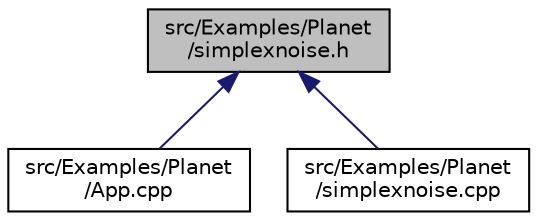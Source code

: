 digraph "src/Examples/Planet/simplexnoise.h"
{
  edge [fontname="Helvetica",fontsize="10",labelfontname="Helvetica",labelfontsize="10"];
  node [fontname="Helvetica",fontsize="10",shape=record];
  Node1 [label="src/Examples/Planet\l/simplexnoise.h",height=0.2,width=0.4,color="black", fillcolor="grey75", style="filled" fontcolor="black"];
  Node1 -> Node2 [dir="back",color="midnightblue",fontsize="10",style="solid"];
  Node2 [label="src/Examples/Planet\l/App.cpp",height=0.2,width=0.4,color="black", fillcolor="white", style="filled",URL="$_examples_2_planet_2_app_8cpp.html"];
  Node1 -> Node3 [dir="back",color="midnightblue",fontsize="10",style="solid"];
  Node3 [label="src/Examples/Planet\l/simplexnoise.cpp",height=0.2,width=0.4,color="black", fillcolor="white", style="filled",URL="$_examples_2_planet_2simplexnoise_8cpp.html"];
}
